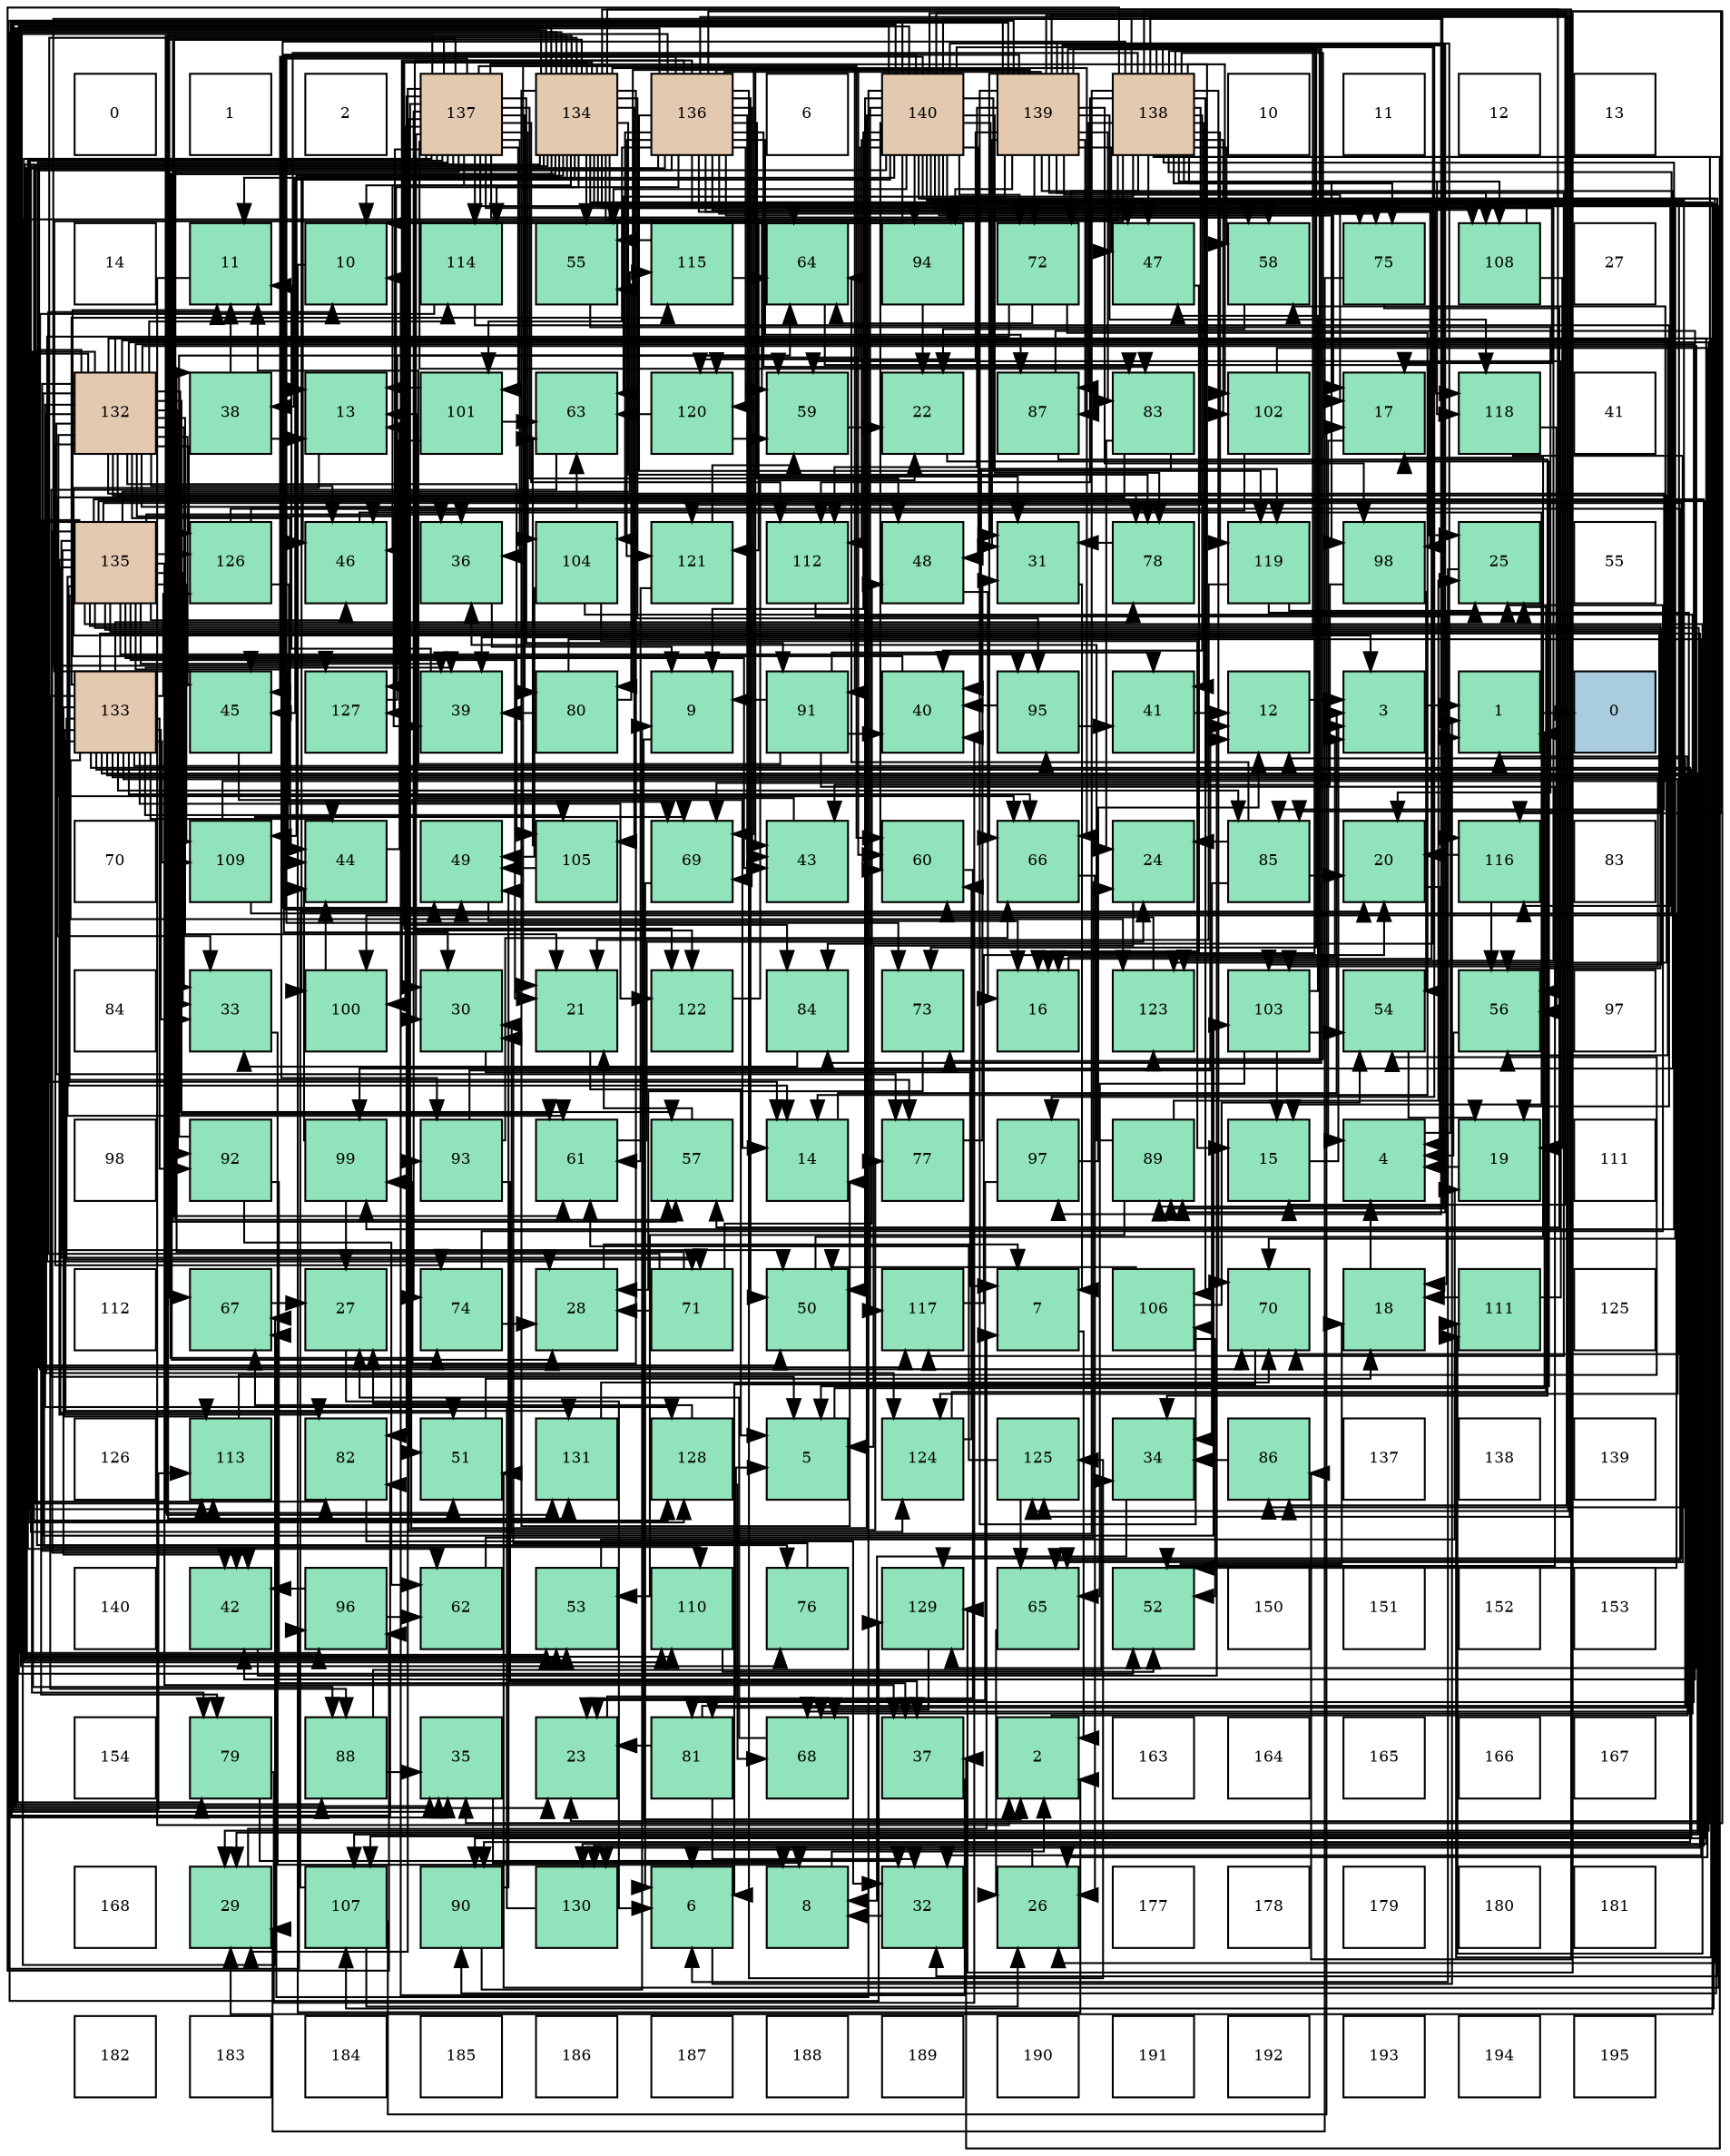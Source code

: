 digraph layout{
 rankdir=TB;
 splines=ortho;
 node [style=filled shape=square fixedsize=true width=0.6];
0[label="0", fontsize=8, fillcolor="#ffffff"];
1[label="1", fontsize=8, fillcolor="#ffffff"];
2[label="2", fontsize=8, fillcolor="#ffffff"];
3[label="137", fontsize=8, fillcolor="#e3c9af"];
4[label="134", fontsize=8, fillcolor="#e3c9af"];
5[label="136", fontsize=8, fillcolor="#e3c9af"];
6[label="6", fontsize=8, fillcolor="#ffffff"];
7[label="140", fontsize=8, fillcolor="#e3c9af"];
8[label="139", fontsize=8, fillcolor="#e3c9af"];
9[label="138", fontsize=8, fillcolor="#e3c9af"];
10[label="10", fontsize=8, fillcolor="#ffffff"];
11[label="11", fontsize=8, fillcolor="#ffffff"];
12[label="12", fontsize=8, fillcolor="#ffffff"];
13[label="13", fontsize=8, fillcolor="#ffffff"];
14[label="14", fontsize=8, fillcolor="#ffffff"];
15[label="11", fontsize=8, fillcolor="#91e3bb"];
16[label="10", fontsize=8, fillcolor="#91e3bb"];
17[label="114", fontsize=8, fillcolor="#91e3bb"];
18[label="55", fontsize=8, fillcolor="#91e3bb"];
19[label="115", fontsize=8, fillcolor="#91e3bb"];
20[label="64", fontsize=8, fillcolor="#91e3bb"];
21[label="94", fontsize=8, fillcolor="#91e3bb"];
22[label="72", fontsize=8, fillcolor="#91e3bb"];
23[label="47", fontsize=8, fillcolor="#91e3bb"];
24[label="58", fontsize=8, fillcolor="#91e3bb"];
25[label="75", fontsize=8, fillcolor="#91e3bb"];
26[label="108", fontsize=8, fillcolor="#91e3bb"];
27[label="27", fontsize=8, fillcolor="#ffffff"];
28[label="132", fontsize=8, fillcolor="#e3c9af"];
29[label="38", fontsize=8, fillcolor="#91e3bb"];
30[label="13", fontsize=8, fillcolor="#91e3bb"];
31[label="101", fontsize=8, fillcolor="#91e3bb"];
32[label="63", fontsize=8, fillcolor="#91e3bb"];
33[label="120", fontsize=8, fillcolor="#91e3bb"];
34[label="59", fontsize=8, fillcolor="#91e3bb"];
35[label="22", fontsize=8, fillcolor="#91e3bb"];
36[label="87", fontsize=8, fillcolor="#91e3bb"];
37[label="83", fontsize=8, fillcolor="#91e3bb"];
38[label="102", fontsize=8, fillcolor="#91e3bb"];
39[label="17", fontsize=8, fillcolor="#91e3bb"];
40[label="118", fontsize=8, fillcolor="#91e3bb"];
41[label="41", fontsize=8, fillcolor="#ffffff"];
42[label="135", fontsize=8, fillcolor="#e3c9af"];
43[label="126", fontsize=8, fillcolor="#91e3bb"];
44[label="46", fontsize=8, fillcolor="#91e3bb"];
45[label="36", fontsize=8, fillcolor="#91e3bb"];
46[label="104", fontsize=8, fillcolor="#91e3bb"];
47[label="121", fontsize=8, fillcolor="#91e3bb"];
48[label="112", fontsize=8, fillcolor="#91e3bb"];
49[label="48", fontsize=8, fillcolor="#91e3bb"];
50[label="31", fontsize=8, fillcolor="#91e3bb"];
51[label="78", fontsize=8, fillcolor="#91e3bb"];
52[label="119", fontsize=8, fillcolor="#91e3bb"];
53[label="98", fontsize=8, fillcolor="#91e3bb"];
54[label="25", fontsize=8, fillcolor="#91e3bb"];
55[label="55", fontsize=8, fillcolor="#ffffff"];
56[label="133", fontsize=8, fillcolor="#e3c9af"];
57[label="45", fontsize=8, fillcolor="#91e3bb"];
58[label="127", fontsize=8, fillcolor="#91e3bb"];
59[label="39", fontsize=8, fillcolor="#91e3bb"];
60[label="80", fontsize=8, fillcolor="#91e3bb"];
61[label="9", fontsize=8, fillcolor="#91e3bb"];
62[label="91", fontsize=8, fillcolor="#91e3bb"];
63[label="40", fontsize=8, fillcolor="#91e3bb"];
64[label="95", fontsize=8, fillcolor="#91e3bb"];
65[label="41", fontsize=8, fillcolor="#91e3bb"];
66[label="12", fontsize=8, fillcolor="#91e3bb"];
67[label="3", fontsize=8, fillcolor="#91e3bb"];
68[label="1", fontsize=8, fillcolor="#91e3bb"];
69[label="0", fontsize=8, fillcolor="#a9ccde"];
70[label="70", fontsize=8, fillcolor="#ffffff"];
71[label="109", fontsize=8, fillcolor="#91e3bb"];
72[label="44", fontsize=8, fillcolor="#91e3bb"];
73[label="49", fontsize=8, fillcolor="#91e3bb"];
74[label="105", fontsize=8, fillcolor="#91e3bb"];
75[label="69", fontsize=8, fillcolor="#91e3bb"];
76[label="43", fontsize=8, fillcolor="#91e3bb"];
77[label="60", fontsize=8, fillcolor="#91e3bb"];
78[label="66", fontsize=8, fillcolor="#91e3bb"];
79[label="24", fontsize=8, fillcolor="#91e3bb"];
80[label="85", fontsize=8, fillcolor="#91e3bb"];
81[label="20", fontsize=8, fillcolor="#91e3bb"];
82[label="116", fontsize=8, fillcolor="#91e3bb"];
83[label="83", fontsize=8, fillcolor="#ffffff"];
84[label="84", fontsize=8, fillcolor="#ffffff"];
85[label="33", fontsize=8, fillcolor="#91e3bb"];
86[label="100", fontsize=8, fillcolor="#91e3bb"];
87[label="30", fontsize=8, fillcolor="#91e3bb"];
88[label="21", fontsize=8, fillcolor="#91e3bb"];
89[label="122", fontsize=8, fillcolor="#91e3bb"];
90[label="84", fontsize=8, fillcolor="#91e3bb"];
91[label="73", fontsize=8, fillcolor="#91e3bb"];
92[label="16", fontsize=8, fillcolor="#91e3bb"];
93[label="123", fontsize=8, fillcolor="#91e3bb"];
94[label="103", fontsize=8, fillcolor="#91e3bb"];
95[label="54", fontsize=8, fillcolor="#91e3bb"];
96[label="56", fontsize=8, fillcolor="#91e3bb"];
97[label="97", fontsize=8, fillcolor="#ffffff"];
98[label="98", fontsize=8, fillcolor="#ffffff"];
99[label="92", fontsize=8, fillcolor="#91e3bb"];
100[label="99", fontsize=8, fillcolor="#91e3bb"];
101[label="93", fontsize=8, fillcolor="#91e3bb"];
102[label="61", fontsize=8, fillcolor="#91e3bb"];
103[label="57", fontsize=8, fillcolor="#91e3bb"];
104[label="14", fontsize=8, fillcolor="#91e3bb"];
105[label="77", fontsize=8, fillcolor="#91e3bb"];
106[label="97", fontsize=8, fillcolor="#91e3bb"];
107[label="89", fontsize=8, fillcolor="#91e3bb"];
108[label="15", fontsize=8, fillcolor="#91e3bb"];
109[label="4", fontsize=8, fillcolor="#91e3bb"];
110[label="19", fontsize=8, fillcolor="#91e3bb"];
111[label="111", fontsize=8, fillcolor="#ffffff"];
112[label="112", fontsize=8, fillcolor="#ffffff"];
113[label="67", fontsize=8, fillcolor="#91e3bb"];
114[label="27", fontsize=8, fillcolor="#91e3bb"];
115[label="74", fontsize=8, fillcolor="#91e3bb"];
116[label="28", fontsize=8, fillcolor="#91e3bb"];
117[label="71", fontsize=8, fillcolor="#91e3bb"];
118[label="50", fontsize=8, fillcolor="#91e3bb"];
119[label="117", fontsize=8, fillcolor="#91e3bb"];
120[label="7", fontsize=8, fillcolor="#91e3bb"];
121[label="106", fontsize=8, fillcolor="#91e3bb"];
122[label="70", fontsize=8, fillcolor="#91e3bb"];
123[label="18", fontsize=8, fillcolor="#91e3bb"];
124[label="111", fontsize=8, fillcolor="#91e3bb"];
125[label="125", fontsize=8, fillcolor="#ffffff"];
126[label="126", fontsize=8, fillcolor="#ffffff"];
127[label="113", fontsize=8, fillcolor="#91e3bb"];
128[label="82", fontsize=8, fillcolor="#91e3bb"];
129[label="51", fontsize=8, fillcolor="#91e3bb"];
130[label="131", fontsize=8, fillcolor="#91e3bb"];
131[label="128", fontsize=8, fillcolor="#91e3bb"];
132[label="5", fontsize=8, fillcolor="#91e3bb"];
133[label="124", fontsize=8, fillcolor="#91e3bb"];
134[label="125", fontsize=8, fillcolor="#91e3bb"];
135[label="34", fontsize=8, fillcolor="#91e3bb"];
136[label="86", fontsize=8, fillcolor="#91e3bb"];
137[label="137", fontsize=8, fillcolor="#ffffff"];
138[label="138", fontsize=8, fillcolor="#ffffff"];
139[label="139", fontsize=8, fillcolor="#ffffff"];
140[label="140", fontsize=8, fillcolor="#ffffff"];
141[label="42", fontsize=8, fillcolor="#91e3bb"];
142[label="96", fontsize=8, fillcolor="#91e3bb"];
143[label="62", fontsize=8, fillcolor="#91e3bb"];
144[label="53", fontsize=8, fillcolor="#91e3bb"];
145[label="110", fontsize=8, fillcolor="#91e3bb"];
146[label="76", fontsize=8, fillcolor="#91e3bb"];
147[label="129", fontsize=8, fillcolor="#91e3bb"];
148[label="65", fontsize=8, fillcolor="#91e3bb"];
149[label="52", fontsize=8, fillcolor="#91e3bb"];
150[label="150", fontsize=8, fillcolor="#ffffff"];
151[label="151", fontsize=8, fillcolor="#ffffff"];
152[label="152", fontsize=8, fillcolor="#ffffff"];
153[label="153", fontsize=8, fillcolor="#ffffff"];
154[label="154", fontsize=8, fillcolor="#ffffff"];
155[label="79", fontsize=8, fillcolor="#91e3bb"];
156[label="88", fontsize=8, fillcolor="#91e3bb"];
157[label="35", fontsize=8, fillcolor="#91e3bb"];
158[label="23", fontsize=8, fillcolor="#91e3bb"];
159[label="81", fontsize=8, fillcolor="#91e3bb"];
160[label="68", fontsize=8, fillcolor="#91e3bb"];
161[label="37", fontsize=8, fillcolor="#91e3bb"];
162[label="2", fontsize=8, fillcolor="#91e3bb"];
163[label="163", fontsize=8, fillcolor="#ffffff"];
164[label="164", fontsize=8, fillcolor="#ffffff"];
165[label="165", fontsize=8, fillcolor="#ffffff"];
166[label="166", fontsize=8, fillcolor="#ffffff"];
167[label="167", fontsize=8, fillcolor="#ffffff"];
168[label="168", fontsize=8, fillcolor="#ffffff"];
169[label="29", fontsize=8, fillcolor="#91e3bb"];
170[label="107", fontsize=8, fillcolor="#91e3bb"];
171[label="90", fontsize=8, fillcolor="#91e3bb"];
172[label="130", fontsize=8, fillcolor="#91e3bb"];
173[label="6", fontsize=8, fillcolor="#91e3bb"];
174[label="8", fontsize=8, fillcolor="#91e3bb"];
175[label="32", fontsize=8, fillcolor="#91e3bb"];
176[label="26", fontsize=8, fillcolor="#91e3bb"];
177[label="177", fontsize=8, fillcolor="#ffffff"];
178[label="178", fontsize=8, fillcolor="#ffffff"];
179[label="179", fontsize=8, fillcolor="#ffffff"];
180[label="180", fontsize=8, fillcolor="#ffffff"];
181[label="181", fontsize=8, fillcolor="#ffffff"];
182[label="182", fontsize=8, fillcolor="#ffffff"];
183[label="183", fontsize=8, fillcolor="#ffffff"];
184[label="184", fontsize=8, fillcolor="#ffffff"];
185[label="185", fontsize=8, fillcolor="#ffffff"];
186[label="186", fontsize=8, fillcolor="#ffffff"];
187[label="187", fontsize=8, fillcolor="#ffffff"];
188[label="188", fontsize=8, fillcolor="#ffffff"];
189[label="189", fontsize=8, fillcolor="#ffffff"];
190[label="190", fontsize=8, fillcolor="#ffffff"];
191[label="191", fontsize=8, fillcolor="#ffffff"];
192[label="192", fontsize=8, fillcolor="#ffffff"];
193[label="193", fontsize=8, fillcolor="#ffffff"];
194[label="194", fontsize=8, fillcolor="#ffffff"];
195[label="195", fontsize=8, fillcolor="#ffffff"];
edge [constraint=false, style=vis];68 -> 69;
162 -> 68;
67 -> 68;
109 -> 68;
132 -> 68;
173 -> 68;
120 -> 162;
174 -> 162;
61 -> 162;
16 -> 162;
15 -> 162;
66 -> 67;
30 -> 67;
104 -> 67;
108 -> 67;
92 -> 67;
39 -> 109;
123 -> 109;
110 -> 109;
81 -> 109;
88 -> 132;
35 -> 132;
158 -> 132;
79 -> 132;
54 -> 173;
176 -> 173;
114 -> 173;
116 -> 120;
169 -> 120;
87 -> 120;
50 -> 120;
175 -> 174;
85 -> 174;
135 -> 174;
157 -> 174;
45 -> 61;
161 -> 16;
29 -> 15;
29 -> 30;
59 -> 15;
63 -> 15;
65 -> 66;
141 -> 66;
76 -> 30;
72 -> 30;
57 -> 104;
44 -> 108;
23 -> 92;
49 -> 92;
73 -> 92;
118 -> 39;
129 -> 123;
149 -> 123;
144 -> 110;
95 -> 110;
18 -> 81;
96 -> 109;
103 -> 88;
24 -> 35;
34 -> 35;
77 -> 158;
102 -> 79;
143 -> 79;
32 -> 132;
20 -> 54;
148 -> 176;
78 -> 176;
113 -> 114;
160 -> 114;
75 -> 173;
122 -> 173;
117 -> 16;
117 -> 116;
117 -> 29;
117 -> 49;
22 -> 104;
22 -> 116;
22 -> 20;
91 -> 116;
115 -> 54;
115 -> 116;
25 -> 169;
25 -> 103;
146 -> 87;
105 -> 50;
51 -> 50;
155 -> 175;
155 -> 63;
60 -> 175;
60 -> 59;
60 -> 18;
159 -> 66;
159 -> 158;
159 -> 175;
128 -> 175;
37 -> 79;
37 -> 85;
37 -> 63;
90 -> 85;
80 -> 81;
80 -> 79;
80 -> 135;
80 -> 20;
136 -> 135;
36 -> 135;
36 -> 141;
156 -> 135;
156 -> 157;
107 -> 54;
107 -> 45;
107 -> 144;
171 -> 61;
171 -> 73;
62 -> 61;
62 -> 15;
62 -> 63;
62 -> 65;
62 -> 149;
99 -> 161;
99 -> 34;
99 -> 143;
101 -> 66;
101 -> 161;
101 -> 78;
21 -> 16;
21 -> 35;
64 -> 63;
64 -> 65;
142 -> 141;
142 -> 143;
106 -> 66;
106 -> 158;
53 -> 76;
53 -> 95;
100 -> 114;
100 -> 72;
86 -> 72;
31 -> 30;
31 -> 57;
31 -> 32;
38 -> 176;
38 -> 44;
94 -> 108;
94 -> 23;
94 -> 95;
94 -> 148;
46 -> 108;
46 -> 73;
46 -> 160;
74 -> 73;
74 -> 32;
121 -> 118;
121 -> 149;
121 -> 95;
170 -> 39;
170 -> 81;
170 -> 176;
26 -> 110;
26 -> 129;
71 -> 149;
71 -> 24;
71 -> 75;
145 -> 149;
124 -> 123;
124 -> 34;
48 -> 123;
127 -> 95;
17 -> 110;
17 -> 122;
19 -> 18;
19 -> 20;
82 -> 81;
82 -> 96;
119 -> 81;
40 -> 96;
40 -> 148;
52 -> 88;
52 -> 54;
52 -> 160;
33 -> 34;
33 -> 32;
47 -> 34;
47 -> 102;
89 -> 35;
93 -> 77;
133 -> 54;
133 -> 77;
134 -> 102;
134 -> 148;
43 -> 32;
43 -> 148;
43 -> 75;
58 -> 20;
131 -> 113;
131 -> 160;
147 -> 160;
172 -> 114;
130 -> 122;
28 -> 88;
28 -> 169;
28 -> 85;
28 -> 45;
28 -> 59;
28 -> 141;
28 -> 72;
28 -> 57;
28 -> 44;
28 -> 96;
28 -> 103;
28 -> 102;
28 -> 78;
28 -> 115;
28 -> 146;
28 -> 105;
28 -> 51;
28 -> 155;
28 -> 159;
28 -> 80;
28 -> 156;
28 -> 99;
28 -> 94;
28 -> 74;
28 -> 124;
28 -> 17;
28 -> 93;
28 -> 133;
28 -> 43;
28 -> 131;
28 -> 147;
28 -> 172;
56 -> 169;
56 -> 85;
56 -> 59;
56 -> 141;
56 -> 72;
56 -> 78;
56 -> 117;
56 -> 51;
56 -> 159;
56 -> 80;
56 -> 156;
56 -> 171;
56 -> 99;
56 -> 64;
56 -> 94;
56 -> 74;
56 -> 170;
56 -> 71;
56 -> 127;
56 -> 19;
56 -> 89;
56 -> 93;
56 -> 133;
56 -> 43;
56 -> 172;
56 -> 130;
4 -> 104;
4 -> 88;
4 -> 158;
4 -> 116;
4 -> 169;
4 -> 29;
4 -> 76;
4 -> 57;
4 -> 44;
4 -> 23;
4 -> 129;
4 -> 144;
4 -> 18;
4 -> 96;
4 -> 103;
4 -> 34;
4 -> 102;
4 -> 115;
4 -> 146;
4 -> 51;
4 -> 155;
4 -> 90;
4 -> 136;
4 -> 156;
4 -> 171;
4 -> 64;
4 -> 100;
4 -> 86;
4 -> 74;
4 -> 170;
4 -> 71;
4 -> 17;
4 -> 89;
4 -> 93;
4 -> 133;
4 -> 131;
4 -> 147;
4 -> 130;
42 -> 104;
42 -> 88;
42 -> 85;
42 -> 45;
42 -> 161;
42 -> 59;
42 -> 141;
42 -> 76;
42 -> 72;
42 -> 44;
42 -> 118;
42 -> 129;
42 -> 96;
42 -> 102;
42 -> 117;
42 -> 105;
42 -> 155;
42 -> 128;
42 -> 80;
42 -> 171;
42 -> 64;
42 -> 94;
42 -> 170;
42 -> 71;
42 -> 145;
42 -> 124;
42 -> 19;
42 -> 43;
42 -> 147;
42 -> 172;
5 -> 92;
5 -> 87;
5 -> 50;
5 -> 157;
5 -> 76;
5 -> 118;
5 -> 144;
5 -> 77;
5 -> 20;
5 -> 78;
5 -> 113;
5 -> 75;
5 -> 122;
5 -> 91;
5 -> 25;
5 -> 37;
5 -> 36;
5 -> 106;
5 -> 31;
5 -> 46;
5 -> 26;
5 -> 145;
5 -> 127;
5 -> 82;
5 -> 40;
5 -> 52;
5 -> 33;
5 -> 47;
5 -> 89;
5 -> 134;
5 -> 58;
3 -> 16;
3 -> 104;
3 -> 39;
3 -> 169;
3 -> 87;
3 -> 45;
3 -> 49;
3 -> 118;
3 -> 129;
3 -> 144;
3 -> 103;
3 -> 24;
3 -> 77;
3 -> 143;
3 -> 115;
3 -> 105;
3 -> 60;
3 -> 128;
3 -> 37;
3 -> 62;
3 -> 101;
3 -> 86;
3 -> 31;
3 -> 38;
3 -> 46;
3 -> 145;
3 -> 48;
3 -> 127;
3 -> 17;
3 -> 82;
3 -> 119;
3 -> 58;
3 -> 131;
3 -> 130;
9 -> 30;
9 -> 158;
9 -> 87;
9 -> 157;
9 -> 161;
9 -> 59;
9 -> 63;
9 -> 65;
9 -> 57;
9 -> 23;
9 -> 73;
9 -> 24;
9 -> 113;
9 -> 75;
9 -> 122;
9 -> 22;
9 -> 91;
9 -> 25;
9 -> 90;
9 -> 36;
9 -> 107;
9 -> 21;
9 -> 142;
9 -> 53;
9 -> 100;
9 -> 86;
9 -> 38;
9 -> 121;
9 -> 26;
9 -> 48;
9 -> 40;
9 -> 52;
9 -> 47;
9 -> 93;
9 -> 134;
9 -> 58;
8 -> 92;
8 -> 39;
8 -> 50;
8 -> 157;
8 -> 23;
8 -> 73;
8 -> 32;
8 -> 78;
8 -> 75;
8 -> 22;
8 -> 60;
8 -> 128;
8 -> 37;
8 -> 90;
8 -> 136;
8 -> 36;
8 -> 107;
8 -> 62;
8 -> 21;
8 -> 142;
8 -> 106;
8 -> 53;
8 -> 100;
8 -> 121;
8 -> 26;
8 -> 48;
8 -> 119;
8 -> 40;
8 -> 33;
8 -> 134;
7 -> 61;
7 -> 15;
7 -> 108;
7 -> 39;
7 -> 176;
7 -> 87;
7 -> 50;
7 -> 175;
7 -> 157;
7 -> 57;
7 -> 44;
7 -> 49;
7 -> 118;
7 -> 149;
7 -> 18;
7 -> 24;
7 -> 77;
7 -> 113;
7 -> 122;
7 -> 22;
7 -> 91;
7 -> 25;
7 -> 51;
7 -> 128;
7 -> 136;
7 -> 107;
7 -> 101;
7 -> 21;
7 -> 142;
7 -> 53;
7 -> 48;
7 -> 127;
7 -> 82;
7 -> 119;
7 -> 52;
7 -> 33;
7 -> 47;
7 -> 147;
edge [constraint=true, style=invis];
0 -> 14 -> 28 -> 42 -> 56 -> 70 -> 84 -> 98 -> 112 -> 126 -> 140 -> 154 -> 168 -> 182;
1 -> 15 -> 29 -> 43 -> 57 -> 71 -> 85 -> 99 -> 113 -> 127 -> 141 -> 155 -> 169 -> 183;
2 -> 16 -> 30 -> 44 -> 58 -> 72 -> 86 -> 100 -> 114 -> 128 -> 142 -> 156 -> 170 -> 184;
3 -> 17 -> 31 -> 45 -> 59 -> 73 -> 87 -> 101 -> 115 -> 129 -> 143 -> 157 -> 171 -> 185;
4 -> 18 -> 32 -> 46 -> 60 -> 74 -> 88 -> 102 -> 116 -> 130 -> 144 -> 158 -> 172 -> 186;
5 -> 19 -> 33 -> 47 -> 61 -> 75 -> 89 -> 103 -> 117 -> 131 -> 145 -> 159 -> 173 -> 187;
6 -> 20 -> 34 -> 48 -> 62 -> 76 -> 90 -> 104 -> 118 -> 132 -> 146 -> 160 -> 174 -> 188;
7 -> 21 -> 35 -> 49 -> 63 -> 77 -> 91 -> 105 -> 119 -> 133 -> 147 -> 161 -> 175 -> 189;
8 -> 22 -> 36 -> 50 -> 64 -> 78 -> 92 -> 106 -> 120 -> 134 -> 148 -> 162 -> 176 -> 190;
9 -> 23 -> 37 -> 51 -> 65 -> 79 -> 93 -> 107 -> 121 -> 135 -> 149 -> 163 -> 177 -> 191;
10 -> 24 -> 38 -> 52 -> 66 -> 80 -> 94 -> 108 -> 122 -> 136 -> 150 -> 164 -> 178 -> 192;
11 -> 25 -> 39 -> 53 -> 67 -> 81 -> 95 -> 109 -> 123 -> 137 -> 151 -> 165 -> 179 -> 193;
12 -> 26 -> 40 -> 54 -> 68 -> 82 -> 96 -> 110 -> 124 -> 138 -> 152 -> 166 -> 180 -> 194;
13 -> 27 -> 41 -> 55 -> 69 -> 83 -> 97 -> 111 -> 125 -> 139 -> 153 -> 167 -> 181 -> 195;
rank = same {0 -> 1 -> 2 -> 3 -> 4 -> 5 -> 6 -> 7 -> 8 -> 9 -> 10 -> 11 -> 12 -> 13};
rank = same {14 -> 15 -> 16 -> 17 -> 18 -> 19 -> 20 -> 21 -> 22 -> 23 -> 24 -> 25 -> 26 -> 27};
rank = same {28 -> 29 -> 30 -> 31 -> 32 -> 33 -> 34 -> 35 -> 36 -> 37 -> 38 -> 39 -> 40 -> 41};
rank = same {42 -> 43 -> 44 -> 45 -> 46 -> 47 -> 48 -> 49 -> 50 -> 51 -> 52 -> 53 -> 54 -> 55};
rank = same {56 -> 57 -> 58 -> 59 -> 60 -> 61 -> 62 -> 63 -> 64 -> 65 -> 66 -> 67 -> 68 -> 69};
rank = same {70 -> 71 -> 72 -> 73 -> 74 -> 75 -> 76 -> 77 -> 78 -> 79 -> 80 -> 81 -> 82 -> 83};
rank = same {84 -> 85 -> 86 -> 87 -> 88 -> 89 -> 90 -> 91 -> 92 -> 93 -> 94 -> 95 -> 96 -> 97};
rank = same {98 -> 99 -> 100 -> 101 -> 102 -> 103 -> 104 -> 105 -> 106 -> 107 -> 108 -> 109 -> 110 -> 111};
rank = same {112 -> 113 -> 114 -> 115 -> 116 -> 117 -> 118 -> 119 -> 120 -> 121 -> 122 -> 123 -> 124 -> 125};
rank = same {126 -> 127 -> 128 -> 129 -> 130 -> 131 -> 132 -> 133 -> 134 -> 135 -> 136 -> 137 -> 138 -> 139};
rank = same {140 -> 141 -> 142 -> 143 -> 144 -> 145 -> 146 -> 147 -> 148 -> 149 -> 150 -> 151 -> 152 -> 153};
rank = same {154 -> 155 -> 156 -> 157 -> 158 -> 159 -> 160 -> 161 -> 162 -> 163 -> 164 -> 165 -> 166 -> 167};
rank = same {168 -> 169 -> 170 -> 171 -> 172 -> 173 -> 174 -> 175 -> 176 -> 177 -> 178 -> 179 -> 180 -> 181};
rank = same {182 -> 183 -> 184 -> 185 -> 186 -> 187 -> 188 -> 189 -> 190 -> 191 -> 192 -> 193 -> 194 -> 195};
}